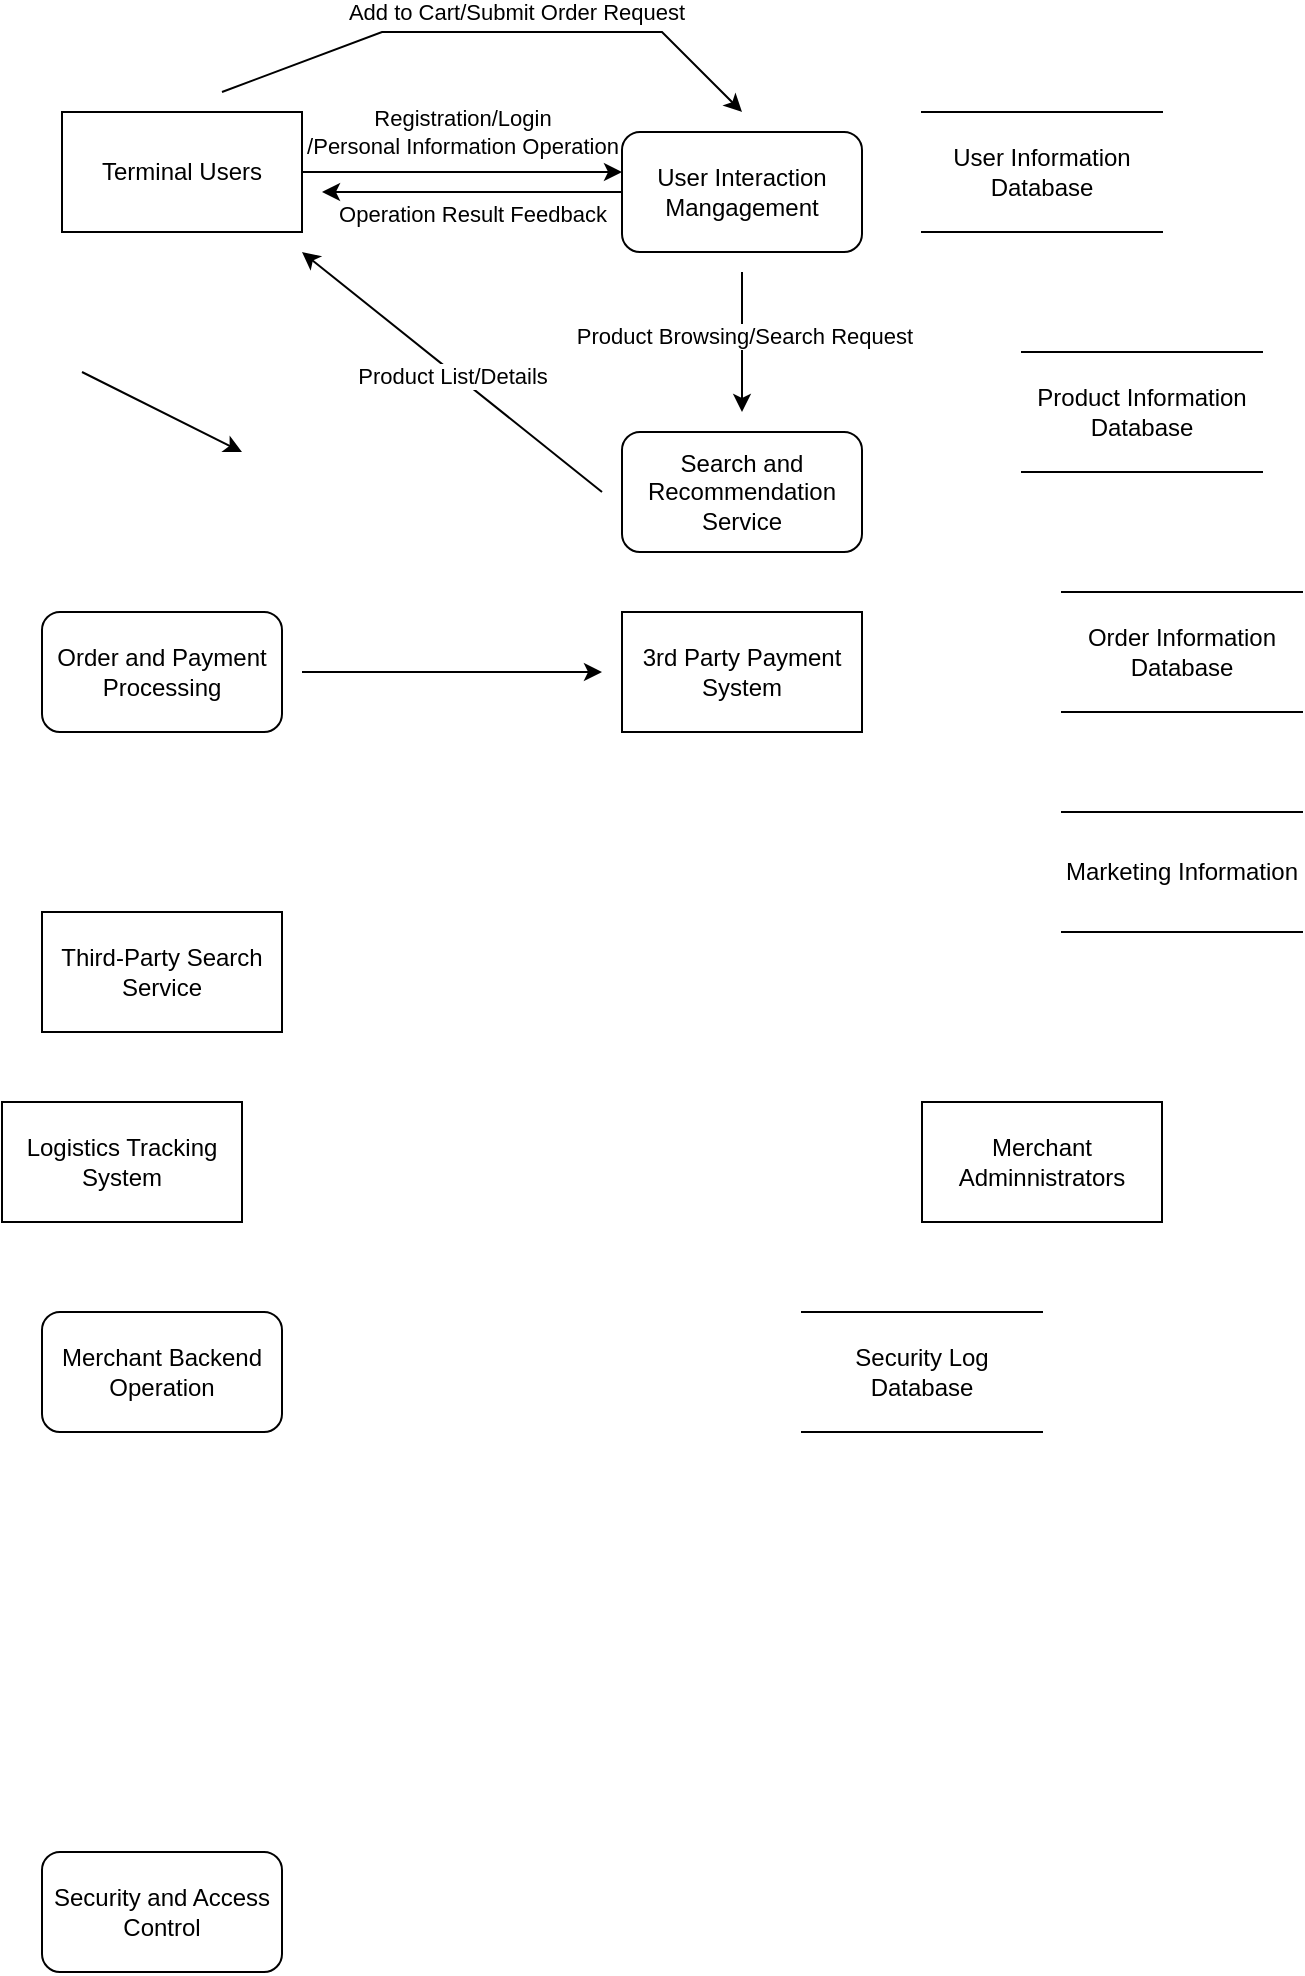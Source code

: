 <mxfile version="28.2.7" pages="2">
  <diagram name="第 1 页" id="47mwr4FIBFNXmbGjkMcd">
    <mxGraphModel dx="634" dy="1791" grid="1" gridSize="10" guides="1" tooltips="1" connect="1" arrows="1" fold="1" page="1" pageScale="1" pageWidth="827" pageHeight="1169" math="0" shadow="0">
      <root>
        <mxCell id="0" />
        <mxCell id="1" parent="0" />
        <mxCell id="0mrhXAH8OAZem-QqKEtG-1" value="Terminal Users" style="rounded=0;whiteSpace=wrap;html=1;" vertex="1" parent="1">
          <mxGeometry x="90" y="30" width="120" height="60" as="geometry" />
        </mxCell>
        <mxCell id="0mrhXAH8OAZem-QqKEtG-2" value="Merchant Adminnistrators" style="rounded=0;whiteSpace=wrap;html=1;" vertex="1" parent="1">
          <mxGeometry x="520" y="525" width="120" height="60" as="geometry" />
        </mxCell>
        <mxCell id="0mrhXAH8OAZem-QqKEtG-3" value="3rd Party Payment System" style="rounded=0;whiteSpace=wrap;html=1;" vertex="1" parent="1">
          <mxGeometry x="370" y="280" width="120" height="60" as="geometry" />
        </mxCell>
        <mxCell id="0mrhXAH8OAZem-QqKEtG-4" value="Logistics Tracking System" style="rounded=0;whiteSpace=wrap;html=1;" vertex="1" parent="1">
          <mxGeometry x="60" y="525" width="120" height="60" as="geometry" />
        </mxCell>
        <mxCell id="0mrhXAH8OAZem-QqKEtG-5" value="Third-Party Search Service" style="rounded=0;whiteSpace=wrap;html=1;" vertex="1" parent="1">
          <mxGeometry x="80" y="430" width="120" height="60" as="geometry" />
        </mxCell>
        <mxCell id="0mrhXAH8OAZem-QqKEtG-19" style="edgeStyle=orthogonalEdgeStyle;rounded=0;orthogonalLoop=1;jettySize=auto;html=1;" edge="1" parent="1" source="0mrhXAH8OAZem-QqKEtG-7">
          <mxGeometry relative="1" as="geometry">
            <mxPoint x="220" y="70" as="targetPoint" />
          </mxGeometry>
        </mxCell>
        <mxCell id="0mrhXAH8OAZem-QqKEtG-20" value="Operation Result Feedback" style="edgeLabel;html=1;align=center;verticalAlign=middle;resizable=0;points=[];" vertex="1" connectable="0" parent="0mrhXAH8OAZem-QqKEtG-19">
          <mxGeometry y="4" relative="1" as="geometry">
            <mxPoint y="6" as="offset" />
          </mxGeometry>
        </mxCell>
        <mxCell id="0mrhXAH8OAZem-QqKEtG-7" value="User Interaction Mangagement" style="rounded=1;whiteSpace=wrap;html=1;" vertex="1" parent="1">
          <mxGeometry x="370" y="40" width="120" height="60" as="geometry" />
        </mxCell>
        <mxCell id="0mrhXAH8OAZem-QqKEtG-8" value="Merchant Backend Operation" style="rounded=1;whiteSpace=wrap;html=1;" vertex="1" parent="1">
          <mxGeometry x="80" y="630" width="120" height="60" as="geometry" />
        </mxCell>
        <mxCell id="0mrhXAH8OAZem-QqKEtG-9" value="Search and Recommendation Service" style="rounded=1;whiteSpace=wrap;html=1;" vertex="1" parent="1">
          <mxGeometry x="370" y="190" width="120" height="60" as="geometry" />
        </mxCell>
        <mxCell id="0mrhXAH8OAZem-QqKEtG-10" value="Order and Payment Processing" style="rounded=1;whiteSpace=wrap;html=1;" vertex="1" parent="1">
          <mxGeometry x="80" y="280" width="120" height="60" as="geometry" />
        </mxCell>
        <mxCell id="0mrhXAH8OAZem-QqKEtG-11" value="Security and Access Control" style="rounded=1;whiteSpace=wrap;html=1;" vertex="1" parent="1">
          <mxGeometry x="80" y="900" width="120" height="60" as="geometry" />
        </mxCell>
        <mxCell id="0mrhXAH8OAZem-QqKEtG-12" value="User Information Database" style="shape=partialRectangle;whiteSpace=wrap;html=1;left=0;right=0;fillColor=none;" vertex="1" parent="1">
          <mxGeometry x="520" y="30" width="120" height="60" as="geometry" />
        </mxCell>
        <mxCell id="0mrhXAH8OAZem-QqKEtG-13" value="Product Information Database" style="shape=partialRectangle;whiteSpace=wrap;html=1;left=0;right=0;fillColor=none;" vertex="1" parent="1">
          <mxGeometry x="570" y="150" width="120" height="60" as="geometry" />
        </mxCell>
        <mxCell id="0mrhXAH8OAZem-QqKEtG-14" value="Order Information Database" style="shape=partialRectangle;whiteSpace=wrap;html=1;left=0;right=0;fillColor=none;" vertex="1" parent="1">
          <mxGeometry x="590" y="270" width="120" height="60" as="geometry" />
        </mxCell>
        <mxCell id="0mrhXAH8OAZem-QqKEtG-15" value="Marketing Information" style="shape=partialRectangle;whiteSpace=wrap;html=1;left=0;right=0;fillColor=none;" vertex="1" parent="1">
          <mxGeometry x="590" y="380" width="120" height="60" as="geometry" />
        </mxCell>
        <mxCell id="0mrhXAH8OAZem-QqKEtG-16" value="Security Log Database" style="shape=partialRectangle;whiteSpace=wrap;html=1;left=0;right=0;fillColor=none;" vertex="1" parent="1">
          <mxGeometry x="460" y="630" width="120" height="60" as="geometry" />
        </mxCell>
        <mxCell id="0mrhXAH8OAZem-QqKEtG-17" value="" style="endArrow=classic;html=1;rounded=0;exitX=1;exitY=0.5;exitDx=0;exitDy=0;" edge="1" parent="1" source="0mrhXAH8OAZem-QqKEtG-1">
          <mxGeometry width="50" height="50" relative="1" as="geometry">
            <mxPoint x="220" y="60" as="sourcePoint" />
            <mxPoint x="370" y="60" as="targetPoint" />
          </mxGeometry>
        </mxCell>
        <mxCell id="0mrhXAH8OAZem-QqKEtG-18" value="Registration/Login&lt;div&gt;/Personal Information Operation&lt;/div&gt;" style="edgeLabel;html=1;align=center;verticalAlign=middle;resizable=0;points=[];" vertex="1" connectable="0" parent="0mrhXAH8OAZem-QqKEtG-17">
          <mxGeometry x="-0.175" y="2" relative="1" as="geometry">
            <mxPoint x="14" y="-18" as="offset" />
          </mxGeometry>
        </mxCell>
        <mxCell id="y3LFcYZT-C3Oiw_jnrEs-1" value="" style="edgeStyle=none;orthogonalLoop=1;jettySize=auto;html=1;rounded=0;" edge="1" parent="1">
          <mxGeometry width="80" relative="1" as="geometry">
            <mxPoint x="430" y="110" as="sourcePoint" />
            <mxPoint x="430" y="180" as="targetPoint" />
            <Array as="points" />
          </mxGeometry>
        </mxCell>
        <mxCell id="y3LFcYZT-C3Oiw_jnrEs-3" value="Product Browsing/Search Request" style="edgeLabel;html=1;align=center;verticalAlign=middle;resizable=0;points=[];" vertex="1" connectable="0" parent="y3LFcYZT-C3Oiw_jnrEs-1">
          <mxGeometry x="-0.1" y="1" relative="1" as="geometry">
            <mxPoint as="offset" />
          </mxGeometry>
        </mxCell>
        <mxCell id="y3LFcYZT-C3Oiw_jnrEs-2" value="" style="edgeStyle=none;orthogonalLoop=1;jettySize=auto;html=1;rounded=0;" edge="1" parent="1">
          <mxGeometry width="80" relative="1" as="geometry">
            <mxPoint x="100" y="160" as="sourcePoint" />
            <mxPoint x="180" y="200" as="targetPoint" />
            <Array as="points" />
          </mxGeometry>
        </mxCell>
        <mxCell id="y3LFcYZT-C3Oiw_jnrEs-4" value="" style="edgeStyle=none;orthogonalLoop=1;jettySize=auto;html=1;rounded=0;" edge="1" parent="1">
          <mxGeometry width="80" relative="1" as="geometry">
            <mxPoint x="360" y="220" as="sourcePoint" />
            <mxPoint x="210" y="100" as="targetPoint" />
            <Array as="points" />
          </mxGeometry>
        </mxCell>
        <mxCell id="y3LFcYZT-C3Oiw_jnrEs-5" value="Product List/Details" style="edgeLabel;html=1;align=center;verticalAlign=middle;resizable=0;points=[];" vertex="1" connectable="0" parent="y3LFcYZT-C3Oiw_jnrEs-4">
          <mxGeometry x="-0.01" y="1" relative="1" as="geometry">
            <mxPoint as="offset" />
          </mxGeometry>
        </mxCell>
        <mxCell id="y3LFcYZT-C3Oiw_jnrEs-6" value="" style="edgeStyle=none;orthogonalLoop=1;jettySize=auto;html=1;rounded=0;" edge="1" parent="1">
          <mxGeometry width="80" relative="1" as="geometry">
            <mxPoint x="170" y="20" as="sourcePoint" />
            <mxPoint x="430" y="30" as="targetPoint" />
            <Array as="points">
              <mxPoint x="250" y="-10" />
              <mxPoint x="390" y="-10" />
            </Array>
          </mxGeometry>
        </mxCell>
        <mxCell id="y3LFcYZT-C3Oiw_jnrEs-8" value="Add to Cart/Submit Order Request" style="edgeLabel;html=1;align=center;verticalAlign=middle;resizable=0;points=[];" vertex="1" connectable="0" parent="y3LFcYZT-C3Oiw_jnrEs-6">
          <mxGeometry x="0.081" y="3" relative="1" as="geometry">
            <mxPoint y="-7" as="offset" />
          </mxGeometry>
        </mxCell>
        <mxCell id="y3LFcYZT-C3Oiw_jnrEs-9" value="" style="edgeStyle=none;orthogonalLoop=1;jettySize=auto;html=1;rounded=0;" edge="1" parent="1">
          <mxGeometry width="80" relative="1" as="geometry">
            <mxPoint x="210" y="310" as="sourcePoint" />
            <mxPoint x="360" y="310" as="targetPoint" />
            <Array as="points" />
          </mxGeometry>
        </mxCell>
      </root>
    </mxGraphModel>
  </diagram>
  <diagram id="ucvteeKNVSDg5WZEgxSg" name="第 2 页">
    <mxGraphModel grid="1" page="1" gridSize="10" guides="1" tooltips="1" connect="1" arrows="1" fold="1" pageScale="1" pageWidth="827" pageHeight="1169" math="0" shadow="0">
      <root>
        <mxCell id="0" />
        <mxCell id="1" parent="0" />
      </root>
    </mxGraphModel>
  </diagram>
</mxfile>
